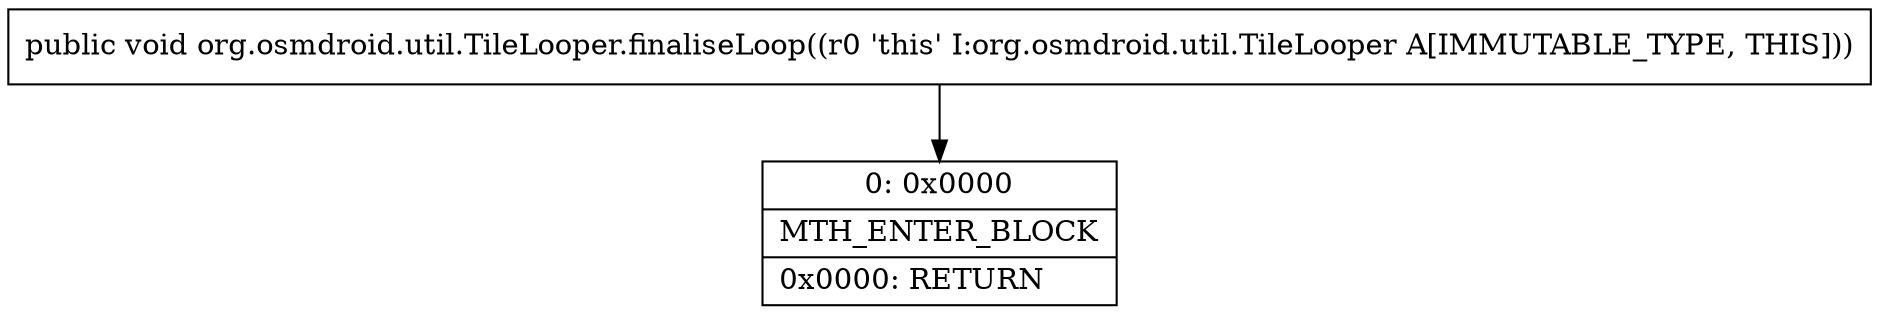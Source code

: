 digraph "CFG fororg.osmdroid.util.TileLooper.finaliseLoop()V" {
Node_0 [shape=record,label="{0\:\ 0x0000|MTH_ENTER_BLOCK\l|0x0000: RETURN   \l}"];
MethodNode[shape=record,label="{public void org.osmdroid.util.TileLooper.finaliseLoop((r0 'this' I:org.osmdroid.util.TileLooper A[IMMUTABLE_TYPE, THIS])) }"];
MethodNode -> Node_0;
}

